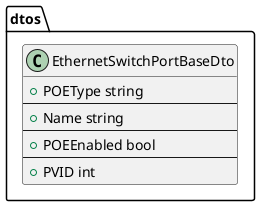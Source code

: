 @startuml EthernetSwitchPortBaseDto

package dtos {
    class EthernetSwitchPortBaseDto {
        +POEType string
        --
        +Name string
        --
        +POEEnabled bool
        --
        +PVID int
    }
}

@enduml
